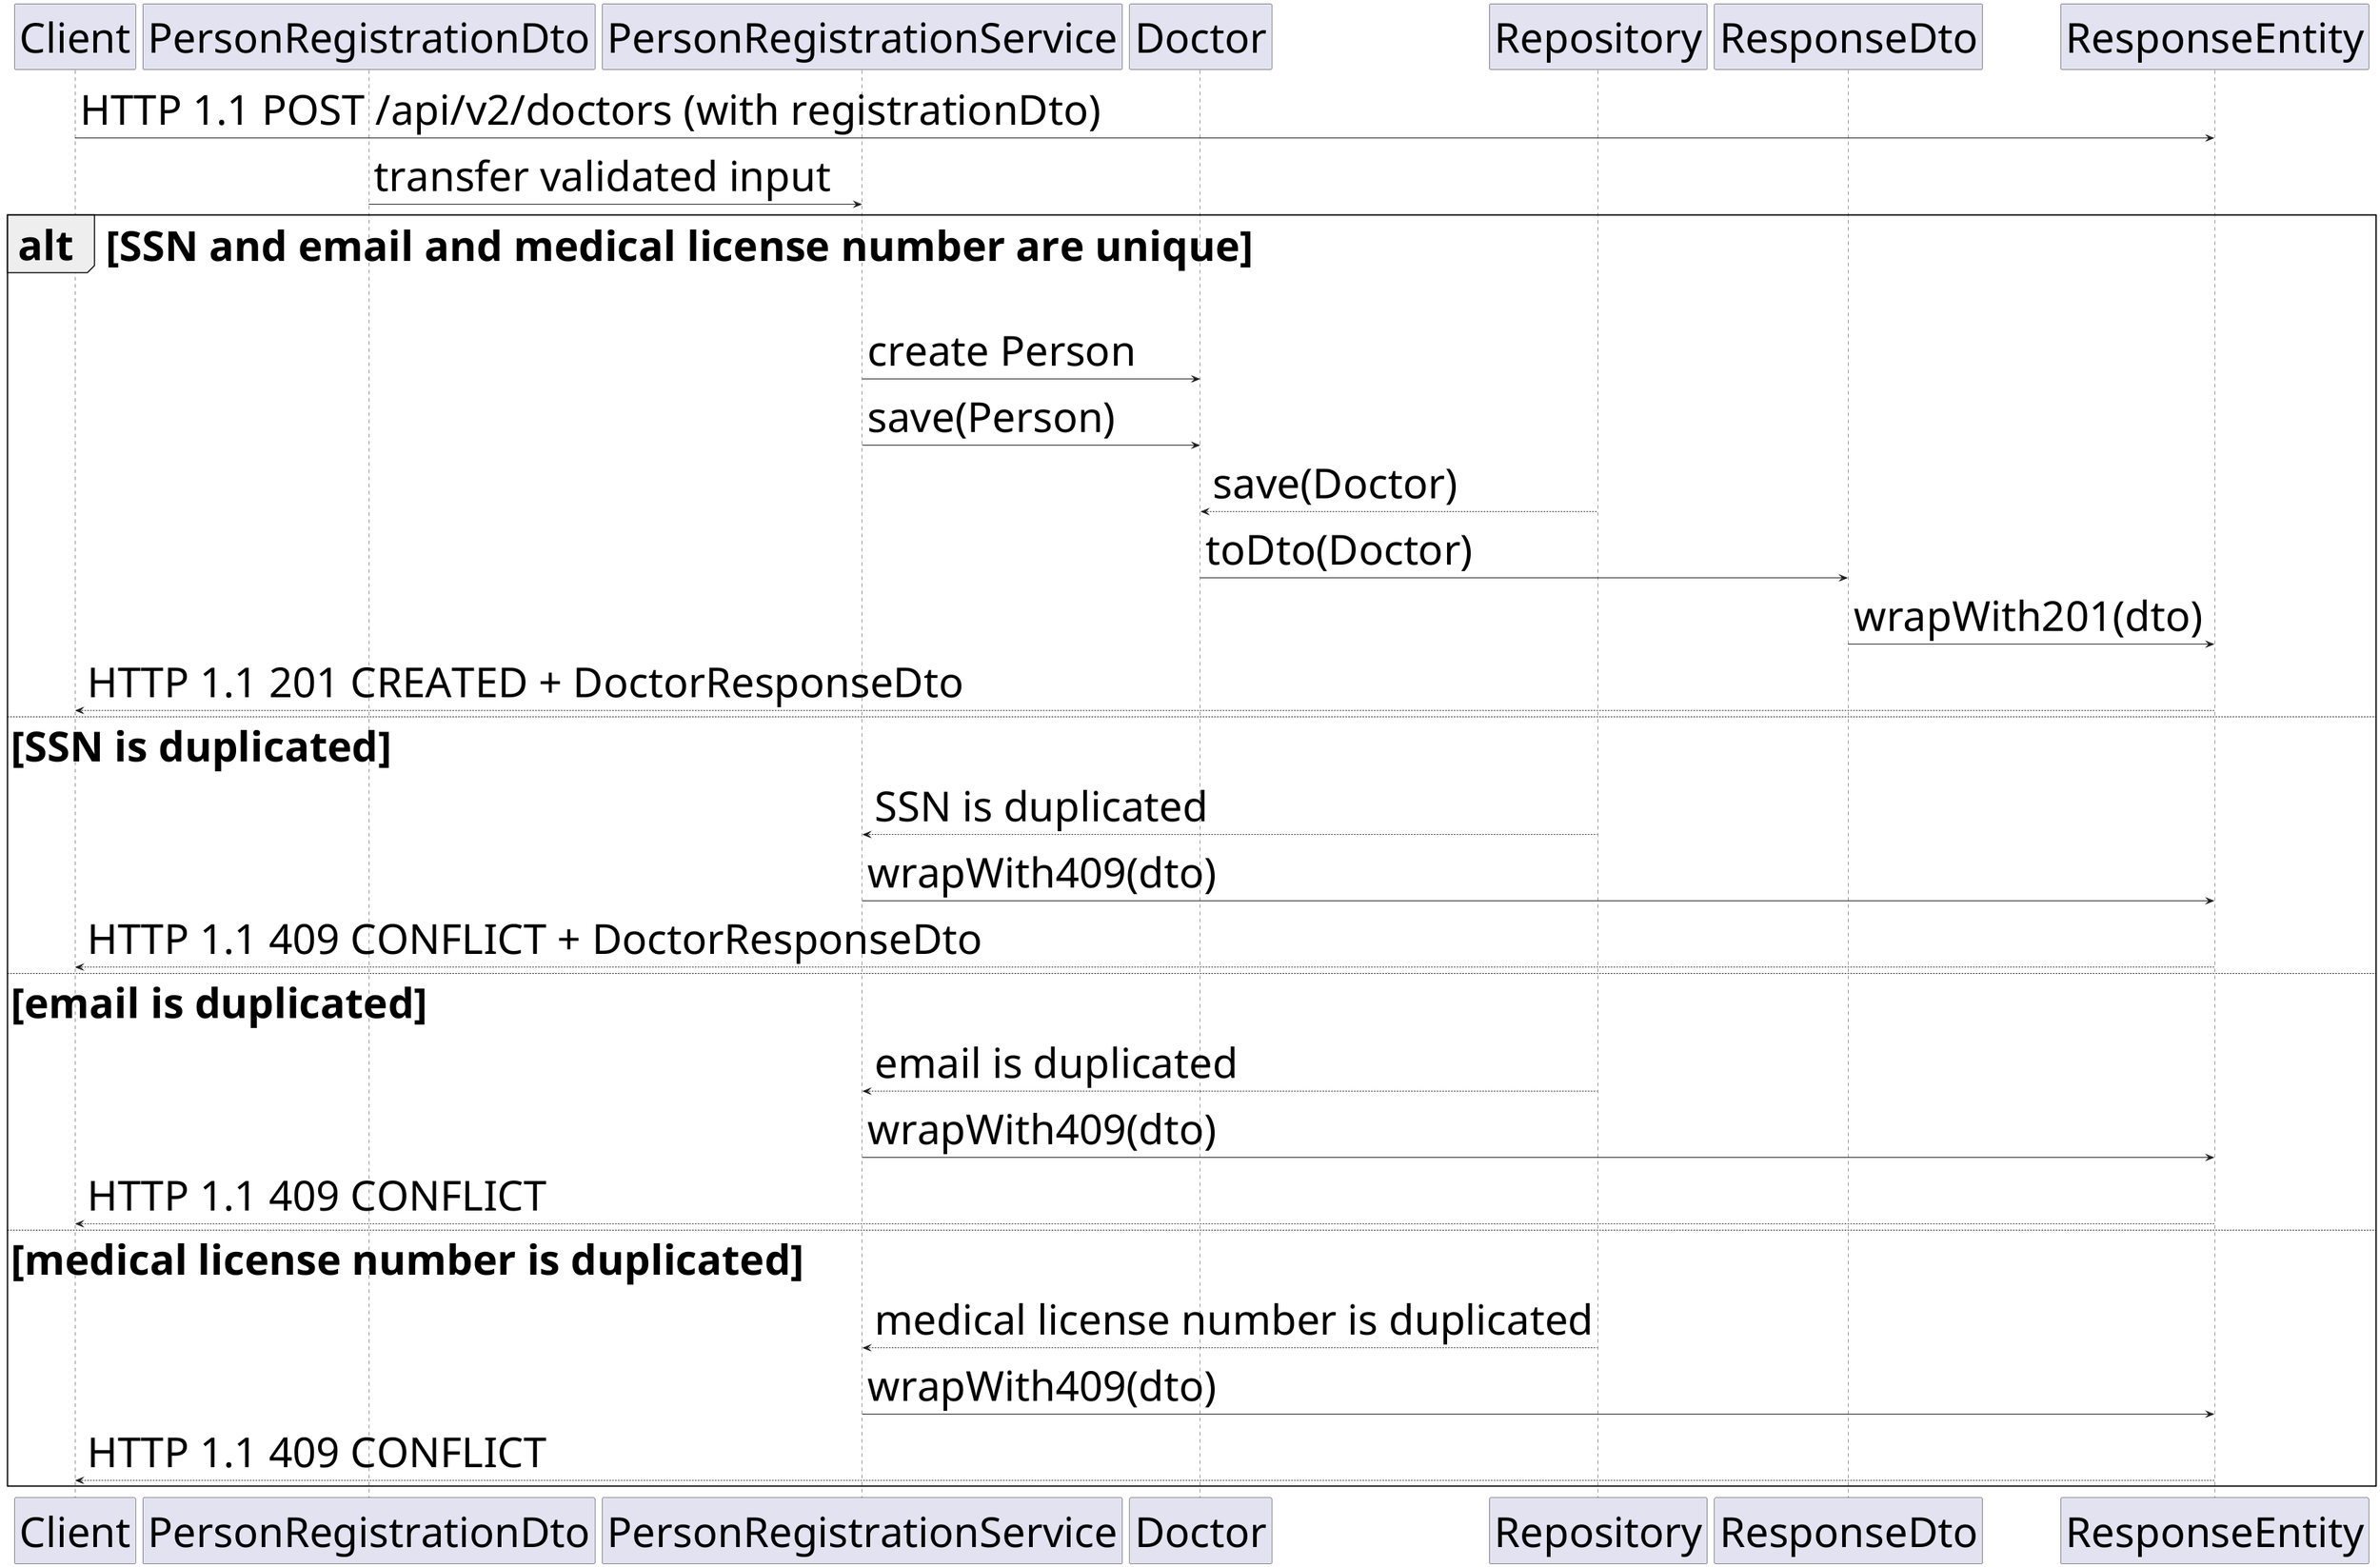 @startuml

skinparam defaultFontSize 58

participant "Client"
participant "PersonRegistrationDto" as registrationDto
participant "PersonRegistrationService" as registrationService
participant "Doctor" as entity
participant "Repository" as repository
participant "ResponseDto" as responseDto
participant "ResponseEntity"

Client -> ResponseEntity: HTTP 1.1 POST /api/v2/doctors (with registrationDto)

registrationDto -> registrationService: transfer validated input

alt SSN and email and medical license number are unique

registrationService -> entity: create Person

registrationService -> entity: save(Person)

entity <-- repository: save(Doctor)

entity -> responseDto: toDto(Doctor)

responseDto -> ResponseEntity: wrapWith201(dto)

Client <-- ResponseEntity: HTTP 1.1 201 CREATED + DoctorResponseDto

else SSN is duplicated

registrationService <-- repository: SSN is duplicated

registrationService -> ResponseEntity: wrapWith409(dto)

Client <-- ResponseEntity: HTTP 1.1 409 CONFLICT + DoctorResponseDto

else email is duplicated

registrationService <-- repository: email is duplicated

registrationService -> ResponseEntity: wrapWith409(dto)

Client <-- ResponseEntity: HTTP 1.1 409 CONFLICT

else medical license number is duplicated

registrationService <-- repository: medical license number is duplicated

registrationService -> ResponseEntity: wrapWith409(dto)

Client <-- ResponseEntity: HTTP 1.1 409 CONFLICT

end

@enduml
